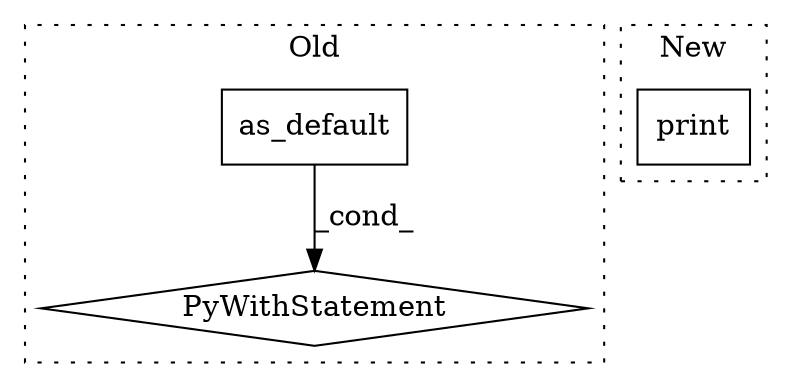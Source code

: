 digraph G {
subgraph cluster0 {
1 [label="as_default" a="32" s="6508" l="12" shape="box"];
3 [label="PyWithStatement" a="104" s="6487,6520" l="10,2" shape="diamond"];
label = "Old";
style="dotted";
}
subgraph cluster1 {
2 [label="print" a="32" s="2679,2694" l="6,1" shape="box"];
label = "New";
style="dotted";
}
1 -> 3 [label="_cond_"];
}